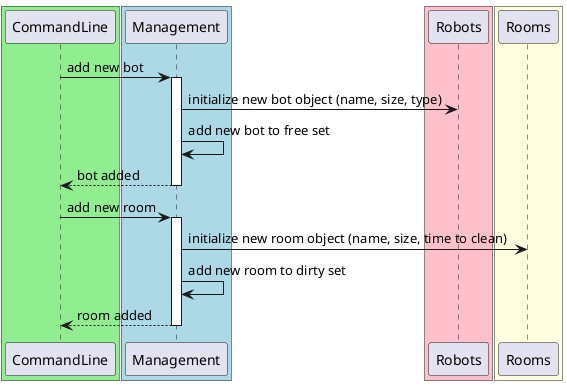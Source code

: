 @startuml
!define RECTANGLE class

box #LightGreen
  participant CommandLine as CLI
end box

box #LightBlue
  participant Management as M
end box

box #Pink
  participant Robots as Bot
end box

box #LightYellow
  participant Rooms as R
end box

CLI -> M : add new bot
activate M
M -> Bot: initialize new bot object (name, size, type)
M->M: add new bot to free set
M --> CLI : bot added
deactivate M

CLI -> M : add new room
activate M
M -> R: initialize new room object (name, size, time to clean)
M->M: add new room to dirty set
M --> CLI : room added
deactivate M

@enduml